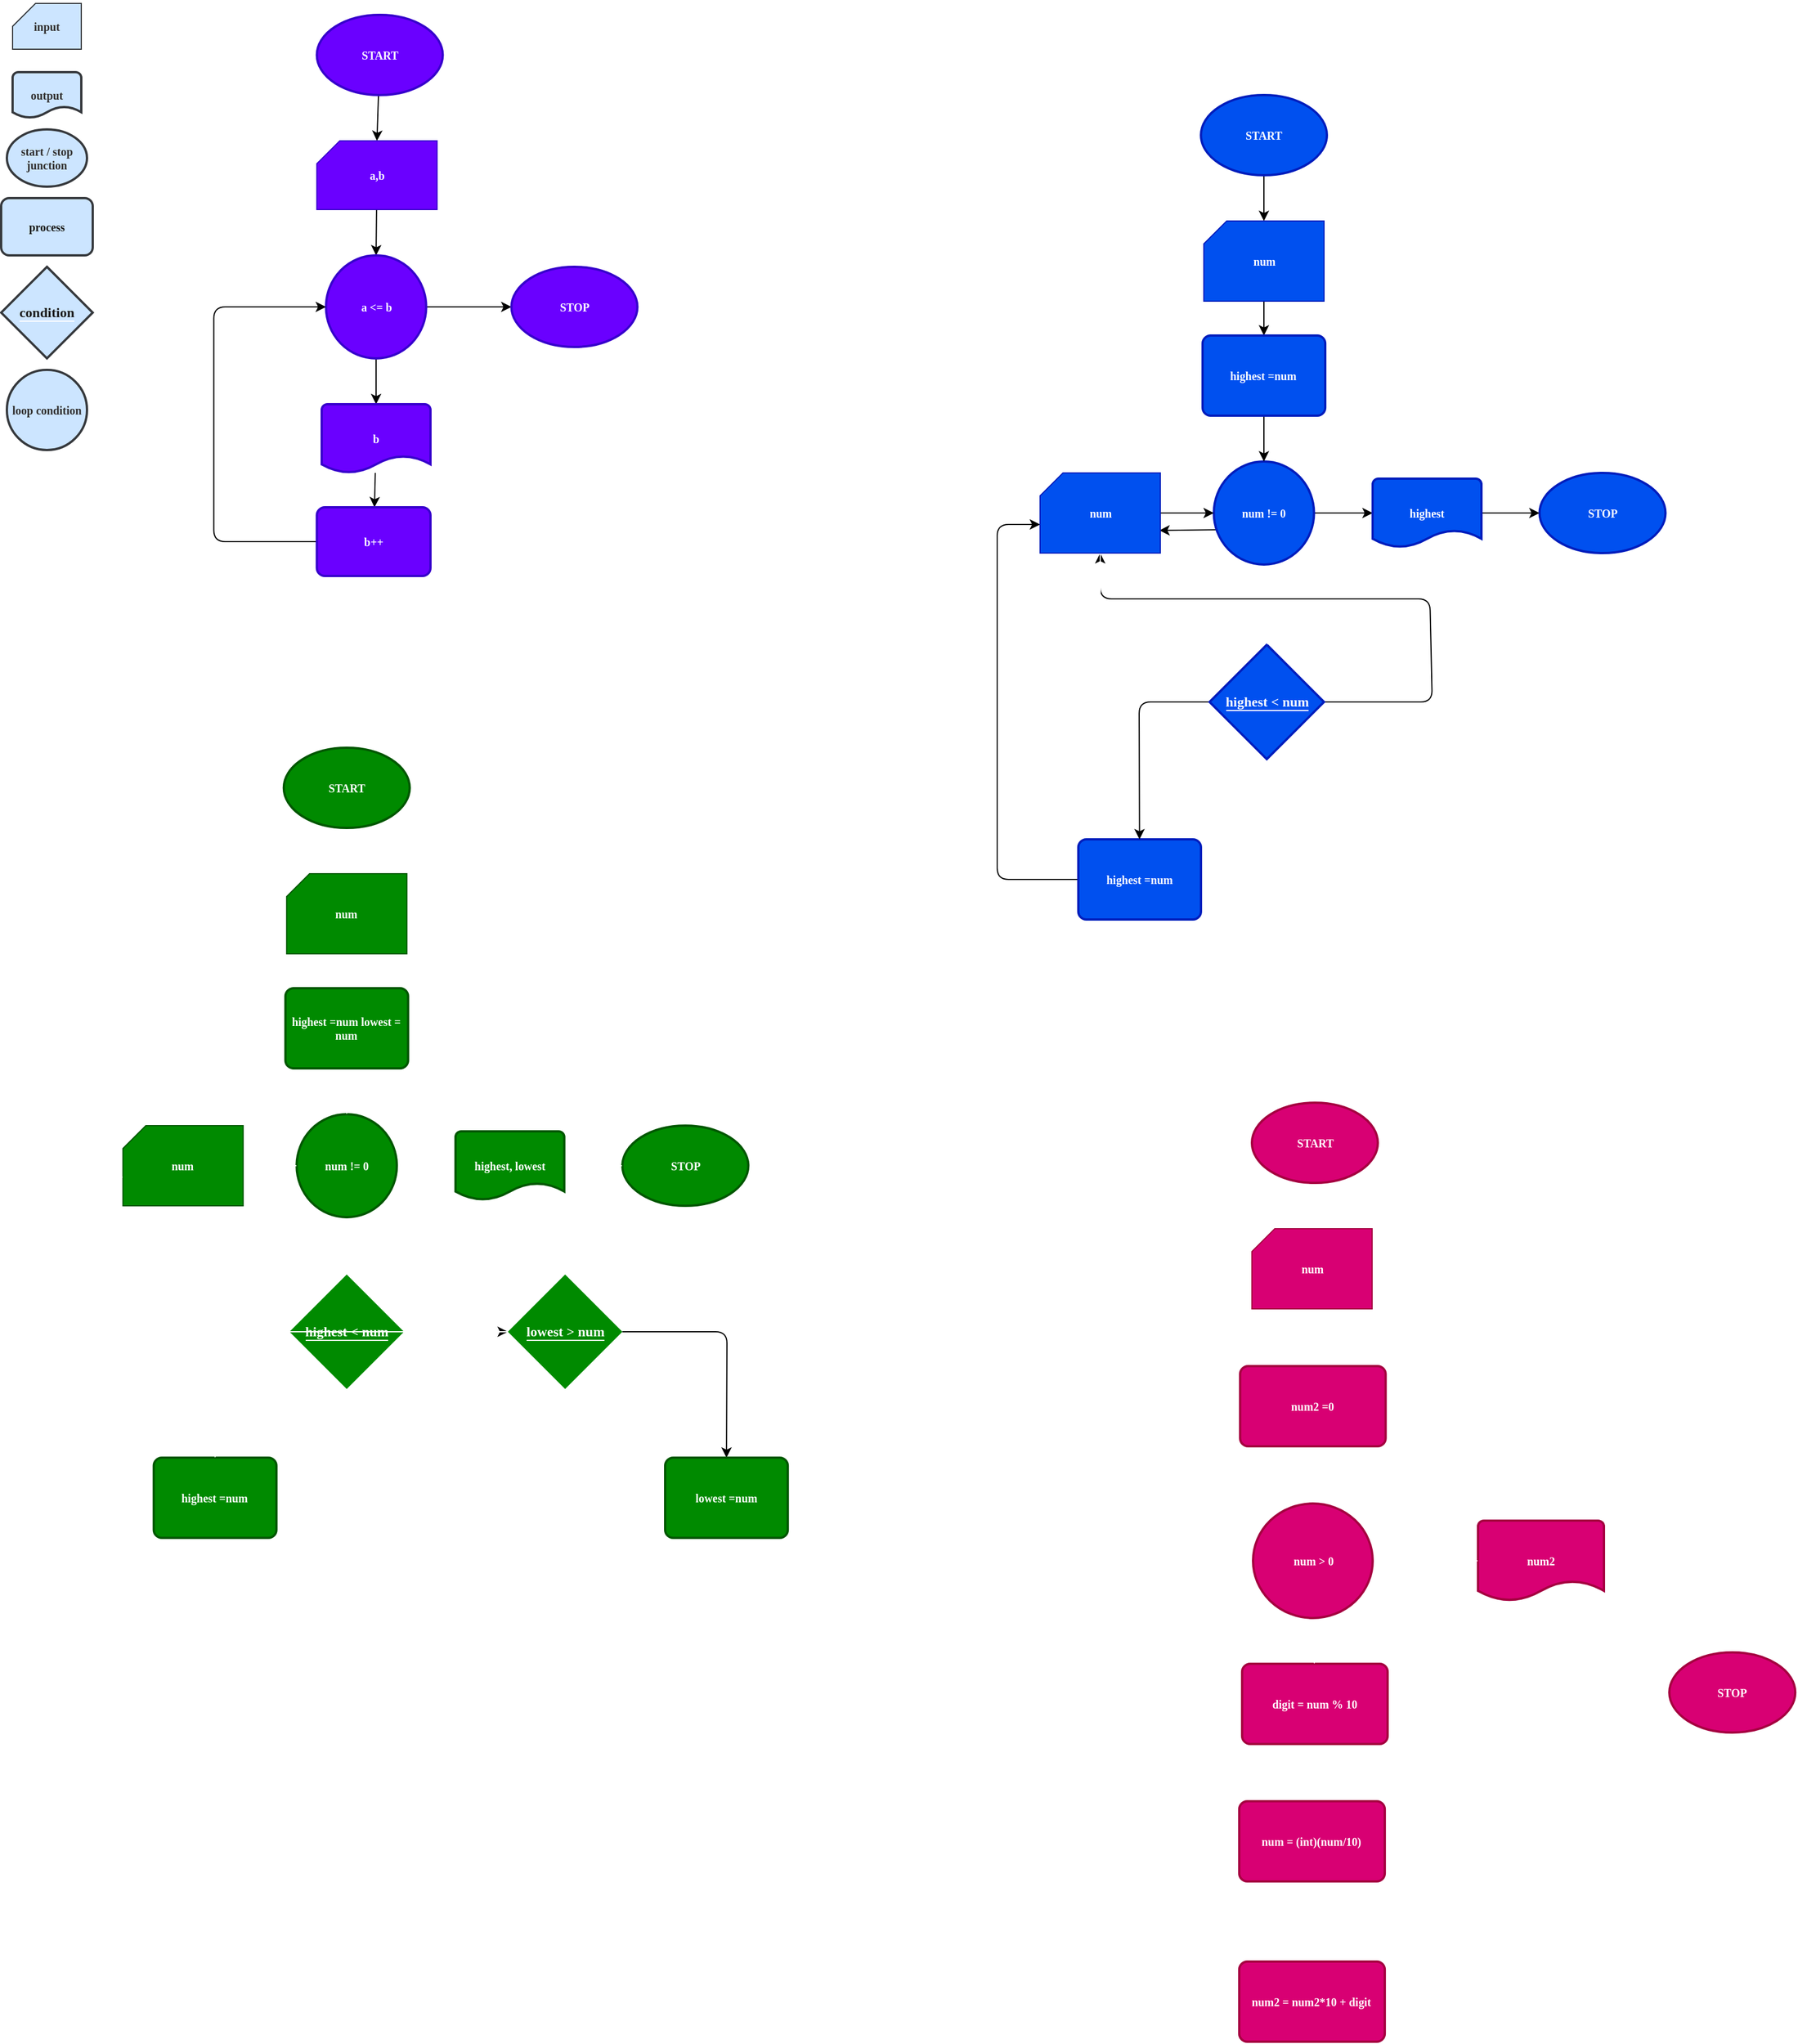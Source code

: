 <mxfile>
    <diagram id="vyzGu6z69eQ5E0Z5b4vl" name="Page-1">
        <mxGraphModel dx="1143" dy="887" grid="1" gridSize="10" guides="1" tooltips="1" connect="1" arrows="1" fold="1" page="1" pageScale="1" pageWidth="850" pageHeight="1100" math="0" shadow="0">
            <root>
                <mxCell id="0"/>
                <mxCell id="1" parent="0"/>
                <mxCell id="2" value="&lt;h5&gt;input&lt;/h5&gt;" style="verticalLabelPosition=middle;verticalAlign=middle;html=1;shape=card;whiteSpace=wrap;size=20;arcSize=12;labelBackgroundColor=none;fontFamily=Tahoma;fillColor=#cce5ff;labelPosition=center;align=center;strokeColor=#36393d;fontColor=#312f2f;" vertex="1" parent="1">
                    <mxGeometry x="20" y="10" width="60" height="40" as="geometry"/>
                </mxCell>
                <mxCell id="3" value="&lt;h5&gt;output&lt;/h5&gt;" style="strokeWidth=2;html=1;shape=mxgraph.flowchart.document2;whiteSpace=wrap;size=0.25;labelBackgroundColor=none;fontFamily=Tahoma;fillColor=#cce5ff;strokeColor=#36393d;fontColor=#312f2f;" vertex="1" parent="1">
                    <mxGeometry x="20" y="70" width="60" height="40" as="geometry"/>
                </mxCell>
                <mxCell id="4" value="&lt;h5&gt;start / stop junction&lt;/h5&gt;" style="strokeWidth=2;html=1;shape=mxgraph.flowchart.start_1;whiteSpace=wrap;labelBackgroundColor=none;fontFamily=Tahoma;fillColor=#cce5ff;strokeColor=#36393d;fontColor=#312f2f;" vertex="1" parent="1">
                    <mxGeometry x="15" y="120" width="70" height="50" as="geometry"/>
                </mxCell>
                <mxCell id="5" value="&lt;h5&gt;&lt;font color=&quot;#1a1a1a&quot;&gt;process&lt;/font&gt;&lt;/h5&gt;" style="rounded=1;whiteSpace=wrap;html=1;absoluteArcSize=1;arcSize=14;strokeWidth=2;labelBackgroundColor=none;fontFamily=Tahoma;fillColor=#cce5ff;strokeColor=#36393d;" vertex="1" parent="1">
                    <mxGeometry x="10" y="180" width="80" height="50" as="geometry"/>
                </mxCell>
                <mxCell id="6" value="&lt;font color=&quot;#1a1a1a&quot; style=&quot;background-color: rgb(204, 229, 255);&quot;&gt;&lt;b&gt;condition&lt;/b&gt;&lt;/font&gt;" style="strokeWidth=2;html=1;shape=mxgraph.flowchart.decision;whiteSpace=wrap;labelBackgroundColor=#FFFFFF;fontFamily=Tahoma;fillColor=#CCE5FF;strokeColor=#36393d;" vertex="1" parent="1">
                    <mxGeometry x="10" y="240" width="80" height="80" as="geometry"/>
                </mxCell>
                <mxCell id="7" value="&lt;h5&gt;loop condition&lt;/h5&gt;" style="strokeWidth=2;html=1;shape=mxgraph.flowchart.start_1;whiteSpace=wrap;labelBackgroundColor=none;fontFamily=Tahoma;fillColor=#cce5ff;strokeColor=#36393d;fontColor=#312f2f;" vertex="1" parent="1">
                    <mxGeometry x="15" y="330" width="70" height="70" as="geometry"/>
                </mxCell>
                <mxCell id="11" style="edgeStyle=none;html=1;entryX=0.5;entryY=0;entryDx=0;entryDy=0;entryPerimeter=0;" edge="1" parent="1" source="8" target="10">
                    <mxGeometry relative="1" as="geometry"/>
                </mxCell>
                <mxCell id="8" value="&lt;h5&gt;START&lt;/h5&gt;" style="strokeWidth=2;html=1;shape=mxgraph.flowchart.start_1;whiteSpace=wrap;labelBackgroundColor=none;fontFamily=Tahoma;fillColor=#6a00ff;strokeColor=#3700CC;fontColor=#ffffff;" vertex="1" parent="1">
                    <mxGeometry x="285.75" y="20" width="110" height="70" as="geometry"/>
                </mxCell>
                <mxCell id="13" style="edgeStyle=none;html=1;entryX=0.5;entryY=0;entryDx=0;entryDy=0;entryPerimeter=0;" edge="1" parent="1" source="10" target="12">
                    <mxGeometry relative="1" as="geometry"/>
                </mxCell>
                <mxCell id="10" value="&lt;h5&gt;a,b&lt;/h5&gt;" style="verticalLabelPosition=middle;verticalAlign=middle;html=1;shape=card;whiteSpace=wrap;size=20;arcSize=12;labelBackgroundColor=none;fontFamily=Tahoma;fillColor=#6a00ff;labelPosition=center;align=center;strokeColor=#3700CC;fontColor=#ffffff;" vertex="1" parent="1">
                    <mxGeometry x="285.75" y="130" width="105" height="60" as="geometry"/>
                </mxCell>
                <mxCell id="15" style="edgeStyle=none;html=1;entryX=0.5;entryY=0;entryDx=0;entryDy=0;entryPerimeter=0;" edge="1" parent="1" source="12" target="14">
                    <mxGeometry relative="1" as="geometry"/>
                </mxCell>
                <mxCell id="20" style="edgeStyle=none;html=1;entryX=0;entryY=0.5;entryDx=0;entryDy=0;entryPerimeter=0;fontColor=#FFFFFF;" edge="1" parent="1" source="12" target="19">
                    <mxGeometry relative="1" as="geometry"/>
                </mxCell>
                <mxCell id="12" value="&lt;h5&gt;a &amp;lt;= b&lt;/h5&gt;" style="strokeWidth=2;html=1;shape=mxgraph.flowchart.start_1;whiteSpace=wrap;labelBackgroundColor=none;fontFamily=Tahoma;fillColor=#6a00ff;strokeColor=#3700CC;fontColor=#ffffff;" vertex="1" parent="1">
                    <mxGeometry x="293.75" y="230" width="87.5" height="90" as="geometry"/>
                </mxCell>
                <mxCell id="17" style="edgeStyle=none;html=1;" edge="1" parent="1" source="14" target="16">
                    <mxGeometry relative="1" as="geometry"/>
                </mxCell>
                <mxCell id="14" value="&lt;h5&gt;b&lt;/h5&gt;" style="strokeWidth=2;html=1;shape=mxgraph.flowchart.document2;whiteSpace=wrap;size=0.25;labelBackgroundColor=none;fontFamily=Tahoma;fillColor=#6a00ff;strokeColor=#3700CC;fontColor=#ffffff;" vertex="1" parent="1">
                    <mxGeometry x="290" y="360" width="95" height="60" as="geometry"/>
                </mxCell>
                <mxCell id="18" style="edgeStyle=none;html=1;entryX=0;entryY=0.5;entryDx=0;entryDy=0;entryPerimeter=0;fontColor=#FFFFFF;" edge="1" parent="1" source="16" target="12">
                    <mxGeometry relative="1" as="geometry">
                        <Array as="points">
                            <mxPoint x="195.75" y="480"/>
                            <mxPoint x="195.75" y="275"/>
                        </Array>
                    </mxGeometry>
                </mxCell>
                <mxCell id="16" value="&lt;h5&gt;b++&lt;/h5&gt;" style="rounded=1;whiteSpace=wrap;html=1;absoluteArcSize=1;arcSize=14;strokeWidth=2;labelBackgroundColor=none;fontFamily=Tahoma;fillColor=#6a00ff;strokeColor=#3700CC;fontColor=#ffffff;" vertex="1" parent="1">
                    <mxGeometry x="285.75" y="450" width="99.25" height="60" as="geometry"/>
                </mxCell>
                <mxCell id="19" value="&lt;h5&gt;STOP&lt;/h5&gt;" style="strokeWidth=2;html=1;shape=mxgraph.flowchart.start_1;whiteSpace=wrap;labelBackgroundColor=none;fontFamily=Tahoma;fillColor=#6a00ff;strokeColor=#3700CC;fontColor=#ffffff;" vertex="1" parent="1">
                    <mxGeometry x="455.75" y="240" width="110" height="70" as="geometry"/>
                </mxCell>
                <mxCell id="21" value="Print all of the numbers &lt;br&gt;between a to b included" style="text;html=1;align=center;verticalAlign=middle;resizable=0;points=[];autosize=1;strokeColor=none;fillColor=none;fontColor=#FFFFFF;" vertex="1" parent="1">
                    <mxGeometry x="140" y="20" width="150" height="40" as="geometry"/>
                </mxCell>
                <mxCell id="23" value="get numbers untill 0 is submitted,&lt;br&gt;then print the highest number" style="text;html=1;align=center;verticalAlign=middle;resizable=0;points=[];autosize=1;strokeColor=none;fillColor=none;fontColor=#FFFFFF;" vertex="1" parent="1">
                    <mxGeometry x="870" y="20" width="200" height="40" as="geometry"/>
                </mxCell>
                <mxCell id="42" style="edgeStyle=none;html=1;entryX=0.5;entryY=0;entryDx=0;entryDy=0;entryPerimeter=0;fontColor=#FFFFFF;" edge="1" parent="1" source="24" target="25">
                    <mxGeometry relative="1" as="geometry"/>
                </mxCell>
                <mxCell id="24" value="&lt;h5&gt;START&lt;/h5&gt;" style="strokeWidth=2;html=1;shape=mxgraph.flowchart.start_1;whiteSpace=wrap;labelBackgroundColor=none;fontFamily=Tahoma;fillColor=#0050ef;strokeColor=#001DBC;fontColor=#ffffff;" vertex="1" parent="1">
                    <mxGeometry x="1058" y="90" width="110" height="70" as="geometry"/>
                </mxCell>
                <mxCell id="45" style="edgeStyle=none;html=1;fontColor=#FFFFFF;" edge="1" parent="1" source="25" target="44">
                    <mxGeometry relative="1" as="geometry"/>
                </mxCell>
                <mxCell id="25" value="&lt;h5&gt;num&lt;/h5&gt;" style="verticalLabelPosition=middle;verticalAlign=middle;html=1;shape=card;whiteSpace=wrap;size=20;arcSize=12;labelBackgroundColor=none;fontFamily=Tahoma;fillColor=#0050ef;labelPosition=center;align=center;strokeColor=#001DBC;fontColor=#ffffff;" vertex="1" parent="1">
                    <mxGeometry x="1060.5" y="200" width="105" height="70" as="geometry"/>
                </mxCell>
                <mxCell id="59" style="edgeStyle=none;html=1;fontColor=#FFFFFF;exitX=0;exitY=0.5;exitDx=0;exitDy=0;entryX=0;entryY=0;entryDx=0;entryDy=45;entryPerimeter=0;" edge="1" parent="1" source="29" target="57">
                    <mxGeometry relative="1" as="geometry">
                        <mxPoint x="908" y="460" as="targetPoint"/>
                        <Array as="points">
                            <mxPoint x="880" y="775"/>
                            <mxPoint x="880" y="465"/>
                        </Array>
                    </mxGeometry>
                </mxCell>
                <mxCell id="29" value="&lt;h5&gt;highest =num&lt;/h5&gt;" style="rounded=1;whiteSpace=wrap;html=1;absoluteArcSize=1;arcSize=14;strokeWidth=2;labelBackgroundColor=none;fontFamily=Tahoma;fillColor=#0050ef;strokeColor=#001DBC;fontColor=#ffffff;" vertex="1" parent="1">
                    <mxGeometry x="950.88" y="740" width="107.12" height="70" as="geometry"/>
                </mxCell>
                <mxCell id="48" style="edgeStyle=none;html=1;entryX=0;entryY=0.5;entryDx=0;entryDy=0;entryPerimeter=0;fontColor=#FFFFFF;" edge="1" parent="1" source="31" target="47">
                    <mxGeometry relative="1" as="geometry"/>
                </mxCell>
                <mxCell id="50" style="edgeStyle=none;html=1;entryX=0.992;entryY=0.717;entryDx=0;entryDy=0;entryPerimeter=0;fontColor=#FFFFFF;exitX=0.038;exitY=0.663;exitDx=0;exitDy=0;exitPerimeter=0;" edge="1" parent="1" source="31" target="57">
                    <mxGeometry relative="1" as="geometry"/>
                </mxCell>
                <mxCell id="31" value="&lt;h5&gt;num != 0&lt;/h5&gt;" style="strokeWidth=2;html=1;shape=mxgraph.flowchart.start_1;whiteSpace=wrap;labelBackgroundColor=none;fontFamily=Tahoma;fillColor=#0050ef;strokeColor=#001DBC;fontColor=#ffffff;" vertex="1" parent="1">
                    <mxGeometry x="1069.25" y="410" width="87.5" height="90" as="geometry"/>
                </mxCell>
                <mxCell id="34" value="&lt;h5&gt;STOP&lt;/h5&gt;" style="strokeWidth=2;html=1;shape=mxgraph.flowchart.start_1;whiteSpace=wrap;labelBackgroundColor=none;fontFamily=Tahoma;fillColor=#0050ef;strokeColor=#001DBC;fontColor=#ffffff;" vertex="1" parent="1">
                    <mxGeometry x="1353.75" y="420" width="110" height="70" as="geometry"/>
                </mxCell>
                <mxCell id="56" style="edgeStyle=none;html=1;fontColor=#FFFFFF;exitX=0;exitY=0.5;exitDx=0;exitDy=0;exitPerimeter=0;" edge="1" parent="1" source="37" target="29">
                    <mxGeometry relative="1" as="geometry">
                        <Array as="points">
                            <mxPoint x="1004" y="620"/>
                        </Array>
                    </mxGeometry>
                </mxCell>
                <mxCell id="61" style="edgeStyle=none;html=1;entryX=0.5;entryY=1;entryDx=0;entryDy=0;entryPerimeter=0;fontColor=#FFFFFF;exitX=1;exitY=0.5;exitDx=0;exitDy=0;exitPerimeter=0;" edge="1" parent="1" source="37" target="57">
                    <mxGeometry relative="1" as="geometry">
                        <Array as="points">
                            <mxPoint x="1260" y="620"/>
                            <mxPoint x="1258" y="530"/>
                            <mxPoint x="970" y="530"/>
                        </Array>
                    </mxGeometry>
                </mxCell>
                <mxCell id="37" value="&lt;b style=&quot;background-color: rgb(0, 80, 239);&quot;&gt;highest &amp;lt; num&lt;/b&gt;" style="strokeWidth=2;html=1;shape=mxgraph.flowchart.decision;whiteSpace=wrap;labelBackgroundColor=#FFFFFF;fontFamily=Tahoma;fillColor=#0050ef;strokeColor=#001DBC;fontColor=#ffffff;" vertex="1" parent="1">
                    <mxGeometry x="1065.5" y="570" width="100" height="100" as="geometry"/>
                </mxCell>
                <mxCell id="46" style="edgeStyle=none;html=1;fontColor=#FFFFFF;" edge="1" parent="1" source="44" target="31">
                    <mxGeometry relative="1" as="geometry"/>
                </mxCell>
                <mxCell id="44" value="&lt;h5&gt;highest =num&lt;/h5&gt;" style="rounded=1;whiteSpace=wrap;html=1;absoluteArcSize=1;arcSize=14;strokeWidth=2;labelBackgroundColor=none;fontFamily=Tahoma;fillColor=#0050ef;strokeColor=#001DBC;fontColor=#ffffff;" vertex="1" parent="1">
                    <mxGeometry x="1059.44" y="300" width="107.12" height="70" as="geometry"/>
                </mxCell>
                <mxCell id="49" style="edgeStyle=none;html=1;entryX=0;entryY=0.5;entryDx=0;entryDy=0;entryPerimeter=0;fontColor=#FFFFFF;" edge="1" parent="1" source="47" target="34">
                    <mxGeometry relative="1" as="geometry"/>
                </mxCell>
                <mxCell id="47" value="&lt;h5&gt;highest&lt;/h5&gt;" style="strokeWidth=2;html=1;shape=mxgraph.flowchart.document2;whiteSpace=wrap;size=0.25;labelBackgroundColor=none;fontFamily=Tahoma;fillColor=#0050ef;strokeColor=#001DBC;fontColor=#ffffff;" vertex="1" parent="1">
                    <mxGeometry x="1208" y="425" width="95" height="60" as="geometry"/>
                </mxCell>
                <mxCell id="60" style="edgeStyle=none;html=1;fontColor=#FFFFFF;" edge="1" parent="1" source="57" target="31">
                    <mxGeometry relative="1" as="geometry"/>
                </mxCell>
                <mxCell id="89" style="edgeStyle=none;html=1;strokeColor=#FFFFFF;fontColor=#FFFFFF;exitX=0.5;exitY=1;exitDx=0;exitDy=0;exitPerimeter=0;" edge="1" parent="1" source="57">
                    <mxGeometry relative="1" as="geometry">
                        <mxPoint x="1116" y="570" as="targetPoint"/>
                        <Array as="points">
                            <mxPoint x="970" y="550"/>
                            <mxPoint x="1116" y="550"/>
                        </Array>
                    </mxGeometry>
                </mxCell>
                <mxCell id="57" value="&lt;h5&gt;num&lt;/h5&gt;" style="verticalLabelPosition=middle;verticalAlign=middle;html=1;shape=card;whiteSpace=wrap;size=20;arcSize=12;labelBackgroundColor=none;fontFamily=Tahoma;fillColor=#0050ef;labelPosition=center;align=center;strokeColor=#001DBC;fontColor=#ffffff;" vertex="1" parent="1">
                    <mxGeometry x="917.5" y="420" width="105" height="70" as="geometry"/>
                </mxCell>
                <mxCell id="62" value="get numbers untill 0 is submitted,&lt;br&gt;then print the highest number and the lowest number" style="text;html=1;align=center;verticalAlign=middle;resizable=0;points=[];autosize=1;strokeColor=none;fillColor=none;fontColor=#FFFFFF;" vertex="1" parent="1">
                    <mxGeometry x="10" y="610" width="300" height="40" as="geometry"/>
                </mxCell>
                <mxCell id="64" style="edgeStyle=none;html=1;entryX=0.5;entryY=0;entryDx=0;entryDy=0;entryPerimeter=0;fontColor=#FFFFFF;fillColor=#008a00;strokeColor=#FFFFFF;" edge="1" parent="1" source="65" target="67">
                    <mxGeometry relative="1" as="geometry"/>
                </mxCell>
                <mxCell id="65" value="&lt;h5&gt;START&lt;/h5&gt;" style="strokeWidth=2;html=1;shape=mxgraph.flowchart.start_1;whiteSpace=wrap;labelBackgroundColor=none;fontFamily=Tahoma;fillColor=#008a00;strokeColor=#005700;fontColor=#ffffff;" vertex="1" parent="1">
                    <mxGeometry x="256.88" y="660" width="110" height="70" as="geometry"/>
                </mxCell>
                <mxCell id="66" style="edgeStyle=none;html=1;fontColor=#FFFFFF;fillColor=#008a00;strokeColor=#FFFFFF;" edge="1" parent="1" source="67" target="78">
                    <mxGeometry relative="1" as="geometry"/>
                </mxCell>
                <mxCell id="67" value="&lt;h5&gt;num&lt;/h5&gt;" style="verticalLabelPosition=middle;verticalAlign=middle;html=1;shape=card;whiteSpace=wrap;size=20;arcSize=12;labelBackgroundColor=none;fontFamily=Tahoma;fillColor=#008a00;labelPosition=center;align=center;strokeColor=#005700;fontColor=#ffffff;" vertex="1" parent="1">
                    <mxGeometry x="259.38" y="770" width="105" height="70" as="geometry"/>
                </mxCell>
                <mxCell id="68" style="edgeStyle=none;html=1;fontColor=#FFFFFF;exitX=0;exitY=0.5;exitDx=0;exitDy=0;entryX=0;entryY=0;entryDx=0;entryDy=45;entryPerimeter=0;fillColor=#008a00;strokeColor=#FFFFFF;" edge="1" parent="1" source="69" target="82">
                    <mxGeometry relative="1" as="geometry">
                        <mxPoint x="106.88" y="1030" as="targetPoint"/>
                        <Array as="points">
                            <mxPoint x="78.88" y="1315"/>
                            <mxPoint x="78.88" y="1035"/>
                        </Array>
                    </mxGeometry>
                </mxCell>
                <mxCell id="69" value="&lt;h5&gt;highest =num&lt;/h5&gt;" style="rounded=1;whiteSpace=wrap;html=1;absoluteArcSize=1;arcSize=14;strokeWidth=2;labelBackgroundColor=none;fontFamily=Tahoma;fillColor=#008a00;strokeColor=#005700;fontColor=#ffffff;" vertex="1" parent="1">
                    <mxGeometry x="143.32" y="1280" width="107.12" height="70" as="geometry"/>
                </mxCell>
                <mxCell id="70" style="edgeStyle=none;html=1;entryX=0;entryY=0.5;entryDx=0;entryDy=0;entryPerimeter=0;fontColor=#FFFFFF;fillColor=#008a00;strokeColor=#FFFFFF;" edge="1" parent="1" source="72" target="80">
                    <mxGeometry relative="1" as="geometry"/>
                </mxCell>
                <mxCell id="71" style="edgeStyle=none;html=1;fontColor=#FFFFFF;fillColor=#008a00;strokeColor=#FFFFFF;" edge="1" parent="1" source="72" target="82">
                    <mxGeometry relative="1" as="geometry"/>
                </mxCell>
                <mxCell id="72" value="&lt;h5&gt;num != 0&lt;/h5&gt;" style="strokeWidth=2;html=1;shape=mxgraph.flowchart.start_1;whiteSpace=wrap;labelBackgroundColor=none;fontFamily=Tahoma;fillColor=#008a00;strokeColor=#005700;fontColor=#ffffff;" vertex="1" parent="1">
                    <mxGeometry x="268.13" y="980" width="87.5" height="90" as="geometry"/>
                </mxCell>
                <mxCell id="73" value="&lt;h5&gt;STOP&lt;/h5&gt;" style="strokeWidth=2;html=1;shape=mxgraph.flowchart.start_1;whiteSpace=wrap;labelBackgroundColor=none;fontFamily=Tahoma;fillColor=#008a00;strokeColor=#005700;fontColor=#ffffff;" vertex="1" parent="1">
                    <mxGeometry x="552.63" y="990" width="110" height="70" as="geometry"/>
                </mxCell>
                <mxCell id="74" style="edgeStyle=none;html=1;fontColor=#FFFFFF;exitX=0;exitY=0.5;exitDx=0;exitDy=0;exitPerimeter=0;fillColor=#008a00;strokeColor=#FFFFFF;" edge="1" parent="1" source="76" target="69">
                    <mxGeometry relative="1" as="geometry">
                        <Array as="points">
                            <mxPoint x="196.88" y="1170"/>
                        </Array>
                    </mxGeometry>
                </mxCell>
                <mxCell id="84" style="edgeStyle=none;html=1;entryX=0;entryY=0.5;entryDx=0;entryDy=0;entryPerimeter=0;fontColor=#FFFFFF;" edge="1" parent="1" source="76" target="83">
                    <mxGeometry relative="1" as="geometry"/>
                </mxCell>
                <mxCell id="76" value="&lt;b style=&quot;background-color: rgb(0, 138, 0);&quot;&gt;highest &amp;lt; num&lt;/b&gt;" style="strokeWidth=2;html=1;shape=mxgraph.flowchart.decision;whiteSpace=wrap;labelBackgroundColor=#FFFFFF;fontFamily=Tahoma;fillColor=#008a00;strokeColor=none;fontColor=#ffffff;" vertex="1" parent="1">
                    <mxGeometry x="261.88" y="1120" width="100" height="100" as="geometry"/>
                </mxCell>
                <mxCell id="77" style="edgeStyle=none;html=1;fontColor=#FFFFFF;fillColor=#008a00;strokeColor=#FFFFFF;" edge="1" parent="1" source="78" target="72">
                    <mxGeometry relative="1" as="geometry"/>
                </mxCell>
                <mxCell id="78" value="&lt;h5&gt;highest =num lowest = num&lt;/h5&gt;" style="rounded=1;whiteSpace=wrap;html=1;absoluteArcSize=1;arcSize=14;strokeWidth=2;labelBackgroundColor=none;fontFamily=Tahoma;fillColor=#008a00;strokeColor=#005700;fontColor=#ffffff;" vertex="1" parent="1">
                    <mxGeometry x="258.32" y="870" width="107.12" height="70" as="geometry"/>
                </mxCell>
                <mxCell id="79" style="edgeStyle=none;html=1;entryX=0;entryY=0.5;entryDx=0;entryDy=0;entryPerimeter=0;fontColor=#FFFFFF;fillColor=#008a00;strokeColor=#FFFFFF;" edge="1" parent="1" source="80" target="73">
                    <mxGeometry relative="1" as="geometry"/>
                </mxCell>
                <mxCell id="80" value="&lt;h5&gt;highest, lowest&lt;/h5&gt;" style="strokeWidth=2;html=1;shape=mxgraph.flowchart.document2;whiteSpace=wrap;size=0.25;labelBackgroundColor=none;fontFamily=Tahoma;fillColor=#008a00;strokeColor=#005700;fontColor=#ffffff;" vertex="1" parent="1">
                    <mxGeometry x="406.88" y="995" width="95" height="60" as="geometry"/>
                </mxCell>
                <mxCell id="81" style="edgeStyle=none;html=1;fontColor=#FFFFFF;fillColor=#008a00;strokeColor=#FFFFFF;" edge="1" parent="1" source="82" target="72">
                    <mxGeometry relative="1" as="geometry"/>
                </mxCell>
                <mxCell id="90" style="edgeStyle=none;html=1;entryX=0.5;entryY=0;entryDx=0;entryDy=0;entryPerimeter=0;strokeColor=#FFFFFF;fontColor=#FFFFFF;exitX=0.5;exitY=1;exitDx=0;exitDy=0;exitPerimeter=0;" edge="1" parent="1" source="82" target="76">
                    <mxGeometry relative="1" as="geometry">
                        <Array as="points">
                            <mxPoint x="169" y="1100"/>
                            <mxPoint x="312" y="1100"/>
                        </Array>
                    </mxGeometry>
                </mxCell>
                <mxCell id="82" value="&lt;h5&gt;num&lt;/h5&gt;" style="verticalLabelPosition=middle;verticalAlign=middle;html=1;shape=card;whiteSpace=wrap;size=20;arcSize=12;labelBackgroundColor=none;fontFamily=Tahoma;fillColor=#008a00;labelPosition=center;align=center;strokeColor=#005700;fontColor=#ffffff;" vertex="1" parent="1">
                    <mxGeometry x="116.38" y="990" width="105" height="70" as="geometry"/>
                </mxCell>
                <mxCell id="86" style="edgeStyle=none;html=1;entryX=0.5;entryY=0;entryDx=0;entryDy=0;fontColor=#FFFFFF;" edge="1" parent="1" source="83" target="85">
                    <mxGeometry relative="1" as="geometry">
                        <Array as="points">
                            <mxPoint x="644" y="1170"/>
                        </Array>
                    </mxGeometry>
                </mxCell>
                <mxCell id="88" style="edgeStyle=none;html=1;entryX=0;entryY=0.5;entryDx=0;entryDy=0;entryPerimeter=0;strokeColor=#FFFFFF;fontColor=#FFFFFF;exitX=0;exitY=0.5;exitDx=0;exitDy=0;exitPerimeter=0;" edge="1" parent="1" source="83" target="72">
                    <mxGeometry relative="1" as="geometry">
                        <Array as="points">
                            <mxPoint x="240" y="1170"/>
                            <mxPoint x="240" y="1025"/>
                        </Array>
                    </mxGeometry>
                </mxCell>
                <mxCell id="83" value="&lt;span style=&quot;background-color: rgb(0, 138, 0);&quot;&gt;&lt;b&gt;lowest &amp;gt; num&lt;/b&gt;&lt;/span&gt;" style="strokeWidth=2;html=1;shape=mxgraph.flowchart.decision;whiteSpace=wrap;labelBackgroundColor=#FFFFFF;fontFamily=Tahoma;fillColor=#008a00;strokeColor=none;fontColor=#ffffff;" vertex="1" parent="1">
                    <mxGeometry x="452.63" y="1120" width="100" height="100" as="geometry"/>
                </mxCell>
                <mxCell id="87" style="edgeStyle=none;html=1;entryX=0;entryY=0;entryDx=0;entryDy=45;entryPerimeter=0;strokeColor=#FFFFFF;fontColor=#FFFFFF;" edge="1" parent="1" source="85" target="82">
                    <mxGeometry relative="1" as="geometry">
                        <Array as="points">
                            <mxPoint x="644" y="1410"/>
                            <mxPoint x="40" y="1410"/>
                            <mxPoint x="40" y="1035"/>
                        </Array>
                    </mxGeometry>
                </mxCell>
                <mxCell id="85" value="&lt;h5&gt;lowest =num&lt;/h5&gt;" style="rounded=1;whiteSpace=wrap;html=1;absoluteArcSize=1;arcSize=14;strokeWidth=2;labelBackgroundColor=none;fontFamily=Tahoma;fillColor=#008a00;strokeColor=#005700;fontColor=#ffffff;" vertex="1" parent="1">
                    <mxGeometry x="590" y="1280" width="107.12" height="70" as="geometry"/>
                </mxCell>
                <mxCell id="91" value="get a number and print it backwards&amp;nbsp;&lt;br&gt;for example 1234 =&amp;gt; 4321&lt;br&gt;&lt;br&gt;* the input is a positive int" style="text;html=1;align=center;verticalAlign=middle;resizable=0;points=[];autosize=1;strokeColor=none;fillColor=none;fontColor=#FFFFFF;" vertex="1" parent="1">
                    <mxGeometry x="1230" y="975" width="220" height="70" as="geometry"/>
                </mxCell>
                <mxCell id="95" value="" style="edgeStyle=none;html=1;strokeColor=#FFFFFF;fontColor=#FFFFFF;" edge="1" parent="1" source="92" target="94">
                    <mxGeometry relative="1" as="geometry"/>
                </mxCell>
                <mxCell id="92" value="&lt;h5&gt;START&lt;/h5&gt;" style="strokeWidth=2;html=1;shape=mxgraph.flowchart.start_1;whiteSpace=wrap;labelBackgroundColor=none;fontFamily=Tahoma;fillColor=#d80073;strokeColor=#A50040;fontColor=#ffffff;" vertex="1" parent="1">
                    <mxGeometry x="1102.5" y="970" width="110" height="70" as="geometry"/>
                </mxCell>
                <mxCell id="129" style="edgeStyle=none;html=1;strokeColor=#FFFFFF;fontColor=#FFFFFF;" edge="1" parent="1" source="94" target="119">
                    <mxGeometry relative="1" as="geometry"/>
                </mxCell>
                <mxCell id="94" value="&lt;h5&gt;num&lt;/h5&gt;" style="verticalLabelPosition=middle;verticalAlign=middle;html=1;shape=card;whiteSpace=wrap;size=20;arcSize=12;labelBackgroundColor=none;fontFamily=Tahoma;fillColor=#d80073;labelPosition=center;align=center;strokeColor=#A50040;fontColor=#ffffff;" vertex="1" parent="1">
                    <mxGeometry x="1102.5" y="1080" width="105" height="70" as="geometry"/>
                </mxCell>
                <mxCell id="125" style="edgeStyle=none;html=1;entryX=0.5;entryY=0;entryDx=0;entryDy=0;entryPerimeter=0;strokeColor=#FFFFFF;fontColor=#FFFFFF;" edge="1" parent="1" source="99" target="101">
                    <mxGeometry relative="1" as="geometry">
                        <Array as="points">
                            <mxPoint x="1522" y="1370"/>
                        </Array>
                    </mxGeometry>
                </mxCell>
                <mxCell id="99" value="&lt;h5&gt;num2&lt;/h5&gt;" style="strokeWidth=2;html=1;shape=mxgraph.flowchart.document2;whiteSpace=wrap;size=0.25;labelBackgroundColor=none;fontFamily=Tahoma;fillColor=#d80073;strokeColor=#A50040;fontColor=#ffffff;" vertex="1" parent="1">
                    <mxGeometry x="1300" y="1335" width="110" height="70" as="geometry"/>
                </mxCell>
                <mxCell id="101" value="&lt;h5&gt;STOP&lt;/h5&gt;" style="strokeWidth=2;html=1;shape=mxgraph.flowchart.start_1;whiteSpace=wrap;labelBackgroundColor=none;fontFamily=Tahoma;fillColor=#d80073;strokeColor=#A50040;fontColor=#ffffff;" vertex="1" parent="1">
                    <mxGeometry x="1467.12" y="1450" width="110" height="70" as="geometry"/>
                </mxCell>
                <mxCell id="132" style="edgeStyle=none;html=1;strokeColor=#FFFFFF;fontColor=#FFFFFF;" edge="1" parent="1" source="113" target="115">
                    <mxGeometry relative="1" as="geometry"/>
                </mxCell>
                <mxCell id="113" value="&lt;h5&gt;digit = num % 10&lt;/h5&gt;" style="rounded=1;whiteSpace=wrap;html=1;absoluteArcSize=1;arcSize=14;strokeWidth=2;labelBackgroundColor=none;fontFamily=Tahoma;fillColor=#d80073;strokeColor=#A50040;fontColor=#ffffff;" vertex="1" parent="1">
                    <mxGeometry x="1093.94" y="1460" width="127.12" height="70" as="geometry"/>
                </mxCell>
                <mxCell id="133" style="edgeStyle=none;html=1;strokeColor=#FFFFFF;fontColor=#FFFFFF;" edge="1" parent="1" source="115" target="126">
                    <mxGeometry relative="1" as="geometry"/>
                </mxCell>
                <mxCell id="115" value="&lt;h5&gt;num = (int)(num/10)&lt;/h5&gt;" style="rounded=1;whiteSpace=wrap;html=1;absoluteArcSize=1;arcSize=14;strokeWidth=2;labelBackgroundColor=none;fontFamily=Tahoma;fillColor=#d80073;strokeColor=#A50040;fontColor=#ffffff;" vertex="1" parent="1">
                    <mxGeometry x="1091.44" y="1580" width="127.12" height="70" as="geometry"/>
                </mxCell>
                <mxCell id="130" value="" style="edgeStyle=none;html=1;strokeColor=#FFFFFF;fontColor=#FFFFFF;" edge="1" parent="1" source="119" target="121">
                    <mxGeometry relative="1" as="geometry"/>
                </mxCell>
                <mxCell id="119" value="&lt;h5&gt;num2 =0&lt;/h5&gt;" style="rounded=1;whiteSpace=wrap;html=1;absoluteArcSize=1;arcSize=14;strokeWidth=2;labelBackgroundColor=none;fontFamily=Tahoma;fillColor=#d80073;strokeColor=#A50040;fontColor=#ffffff;" vertex="1" parent="1">
                    <mxGeometry x="1092.19" y="1200" width="127.12" height="70" as="geometry"/>
                </mxCell>
                <mxCell id="124" style="edgeStyle=none;html=1;entryX=0;entryY=0.5;entryDx=0;entryDy=0;entryPerimeter=0;strokeColor=#FFFFFF;fontColor=#FFFFFF;" edge="1" parent="1" source="121" target="99">
                    <mxGeometry relative="1" as="geometry"/>
                </mxCell>
                <mxCell id="127" style="edgeStyle=none;html=1;strokeColor=#FFFFFF;fontColor=#FFFFFF;" edge="1" parent="1" source="121">
                    <mxGeometry relative="1" as="geometry">
                        <mxPoint x="1090" y="1760" as="targetPoint"/>
                        <Array as="points">
                            <mxPoint x="936" y="1370"/>
                            <mxPoint x="936" y="1760"/>
                        </Array>
                    </mxGeometry>
                </mxCell>
                <mxCell id="131" style="edgeStyle=none;html=1;strokeColor=#FFFFFF;fontColor=#FFFFFF;" edge="1" parent="1" source="121" target="113">
                    <mxGeometry relative="1" as="geometry"/>
                </mxCell>
                <mxCell id="121" value="&lt;h5&gt;num &amp;gt; 0&lt;/h5&gt;" style="strokeWidth=2;html=1;shape=mxgraph.flowchart.start_1;whiteSpace=wrap;labelBackgroundColor=none;fontFamily=Tahoma;fillColor=#d80073;strokeColor=#A50040;fontColor=#ffffff;" vertex="1" parent="1">
                    <mxGeometry x="1103.5" y="1320" width="104.5" height="100" as="geometry"/>
                </mxCell>
                <mxCell id="126" value="&lt;h5&gt;num2 = num2*10 + digit&lt;/h5&gt;" style="rounded=1;whiteSpace=wrap;html=1;absoluteArcSize=1;arcSize=14;strokeWidth=2;labelBackgroundColor=none;fontFamily=Tahoma;fillColor=#d80073;strokeColor=#A50040;fontColor=#ffffff;" vertex="1" parent="1">
                    <mxGeometry x="1091.44" y="1720" width="127.12" height="70" as="geometry"/>
                </mxCell>
            </root>
        </mxGraphModel>
    </diagram>
</mxfile>